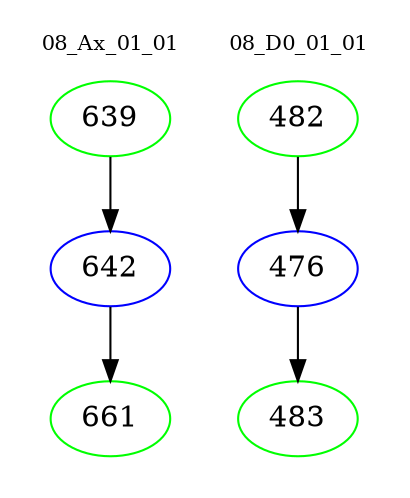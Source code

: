 digraph{
subgraph cluster_0 {
color = white
label = "08_Ax_01_01";
fontsize=10;
T0_639 [label="639", color="green"]
T0_639 -> T0_642 [color="black"]
T0_642 [label="642", color="blue"]
T0_642 -> T0_661 [color="black"]
T0_661 [label="661", color="green"]
}
subgraph cluster_1 {
color = white
label = "08_D0_01_01";
fontsize=10;
T1_482 [label="482", color="green"]
T1_482 -> T1_476 [color="black"]
T1_476 [label="476", color="blue"]
T1_476 -> T1_483 [color="black"]
T1_483 [label="483", color="green"]
}
}
